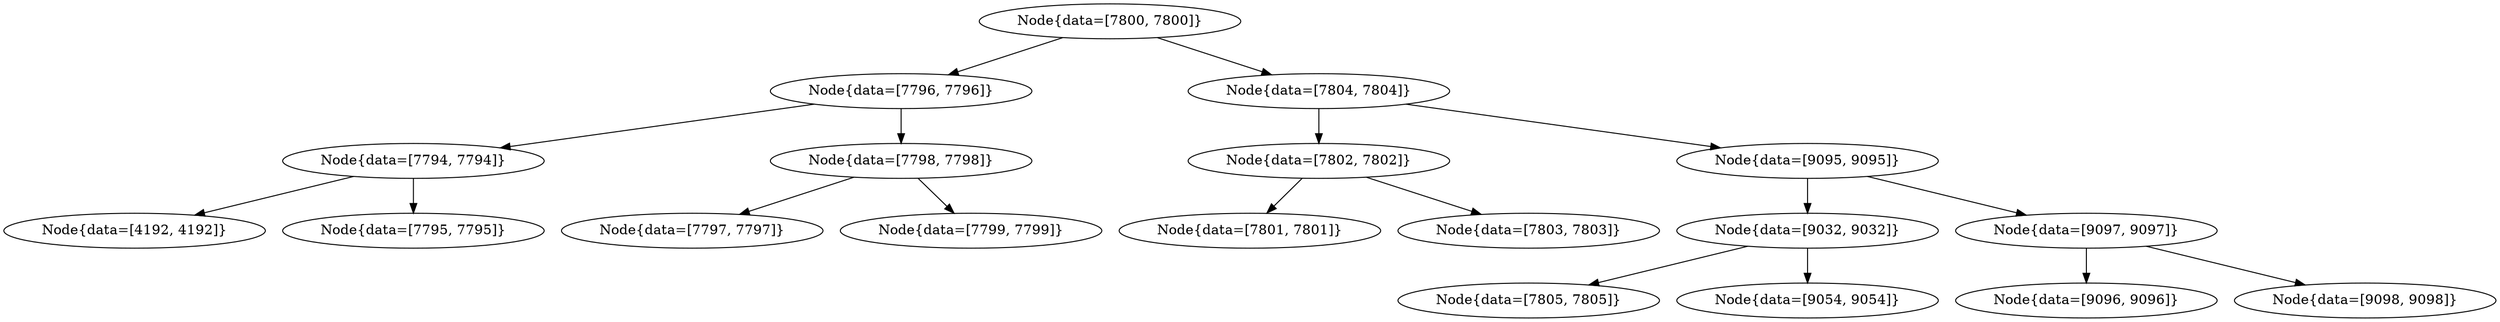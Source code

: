digraph G{
1415778439 [label="Node{data=[7800, 7800]}"]
1415778439 -> 141809487
141809487 [label="Node{data=[7796, 7796]}"]
141809487 -> 2052015855
2052015855 [label="Node{data=[7794, 7794]}"]
2052015855 -> 2032131961
2032131961 [label="Node{data=[4192, 4192]}"]
2052015855 -> 900993013
900993013 [label="Node{data=[7795, 7795]}"]
141809487 -> 594247587
594247587 [label="Node{data=[7798, 7798]}"]
594247587 -> 588459295
588459295 [label="Node{data=[7797, 7797]}"]
594247587 -> 619760147
619760147 [label="Node{data=[7799, 7799]}"]
1415778439 -> 825144031
825144031 [label="Node{data=[7804, 7804]}"]
825144031 -> 1228952894
1228952894 [label="Node{data=[7802, 7802]}"]
1228952894 -> 1929507548
1929507548 [label="Node{data=[7801, 7801]}"]
1228952894 -> 1367543549
1367543549 [label="Node{data=[7803, 7803]}"]
825144031 -> 369096280
369096280 [label="Node{data=[9095, 9095]}"]
369096280 -> 1583196284
1583196284 [label="Node{data=[9032, 9032]}"]
1583196284 -> 582366841
582366841 [label="Node{data=[7805, 7805]}"]
1583196284 -> 1795895348
1795895348 [label="Node{data=[9054, 9054]}"]
369096280 -> 19682875
19682875 [label="Node{data=[9097, 9097]}"]
19682875 -> 838930474
838930474 [label="Node{data=[9096, 9096]}"]
19682875 -> 555220461
555220461 [label="Node{data=[9098, 9098]}"]
}
